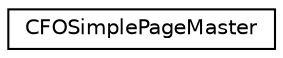 digraph G
{
  edge [fontname="Helvetica",fontsize="10",labelfontname="Helvetica",labelfontsize="10"];
  node [fontname="Helvetica",fontsize="10",shape=record];
  rankdir="LR";
  Node1 [label="CFOSimplePageMaster",height=0.2,width=0.4,color="black", fillcolor="white", style="filled",URL="$class_c_f_o_simple_page_master.html"];
}

